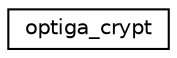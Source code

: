 digraph "Graphical Class Hierarchy"
{
 // LATEX_PDF_SIZE
  edge [fontname="Helvetica",fontsize="10",labelfontname="Helvetica",labelfontsize="10"];
  node [fontname="Helvetica",fontsize="10",shape=record];
  rankdir="LR";
  Node0 [label="optiga_crypt",height=0.2,width=0.4,color="black", fillcolor="white", style="filled",URL="$d7/d2c/structoptiga__crypt.html",tooltip="OPTIGA crypt instance structure."];
}
